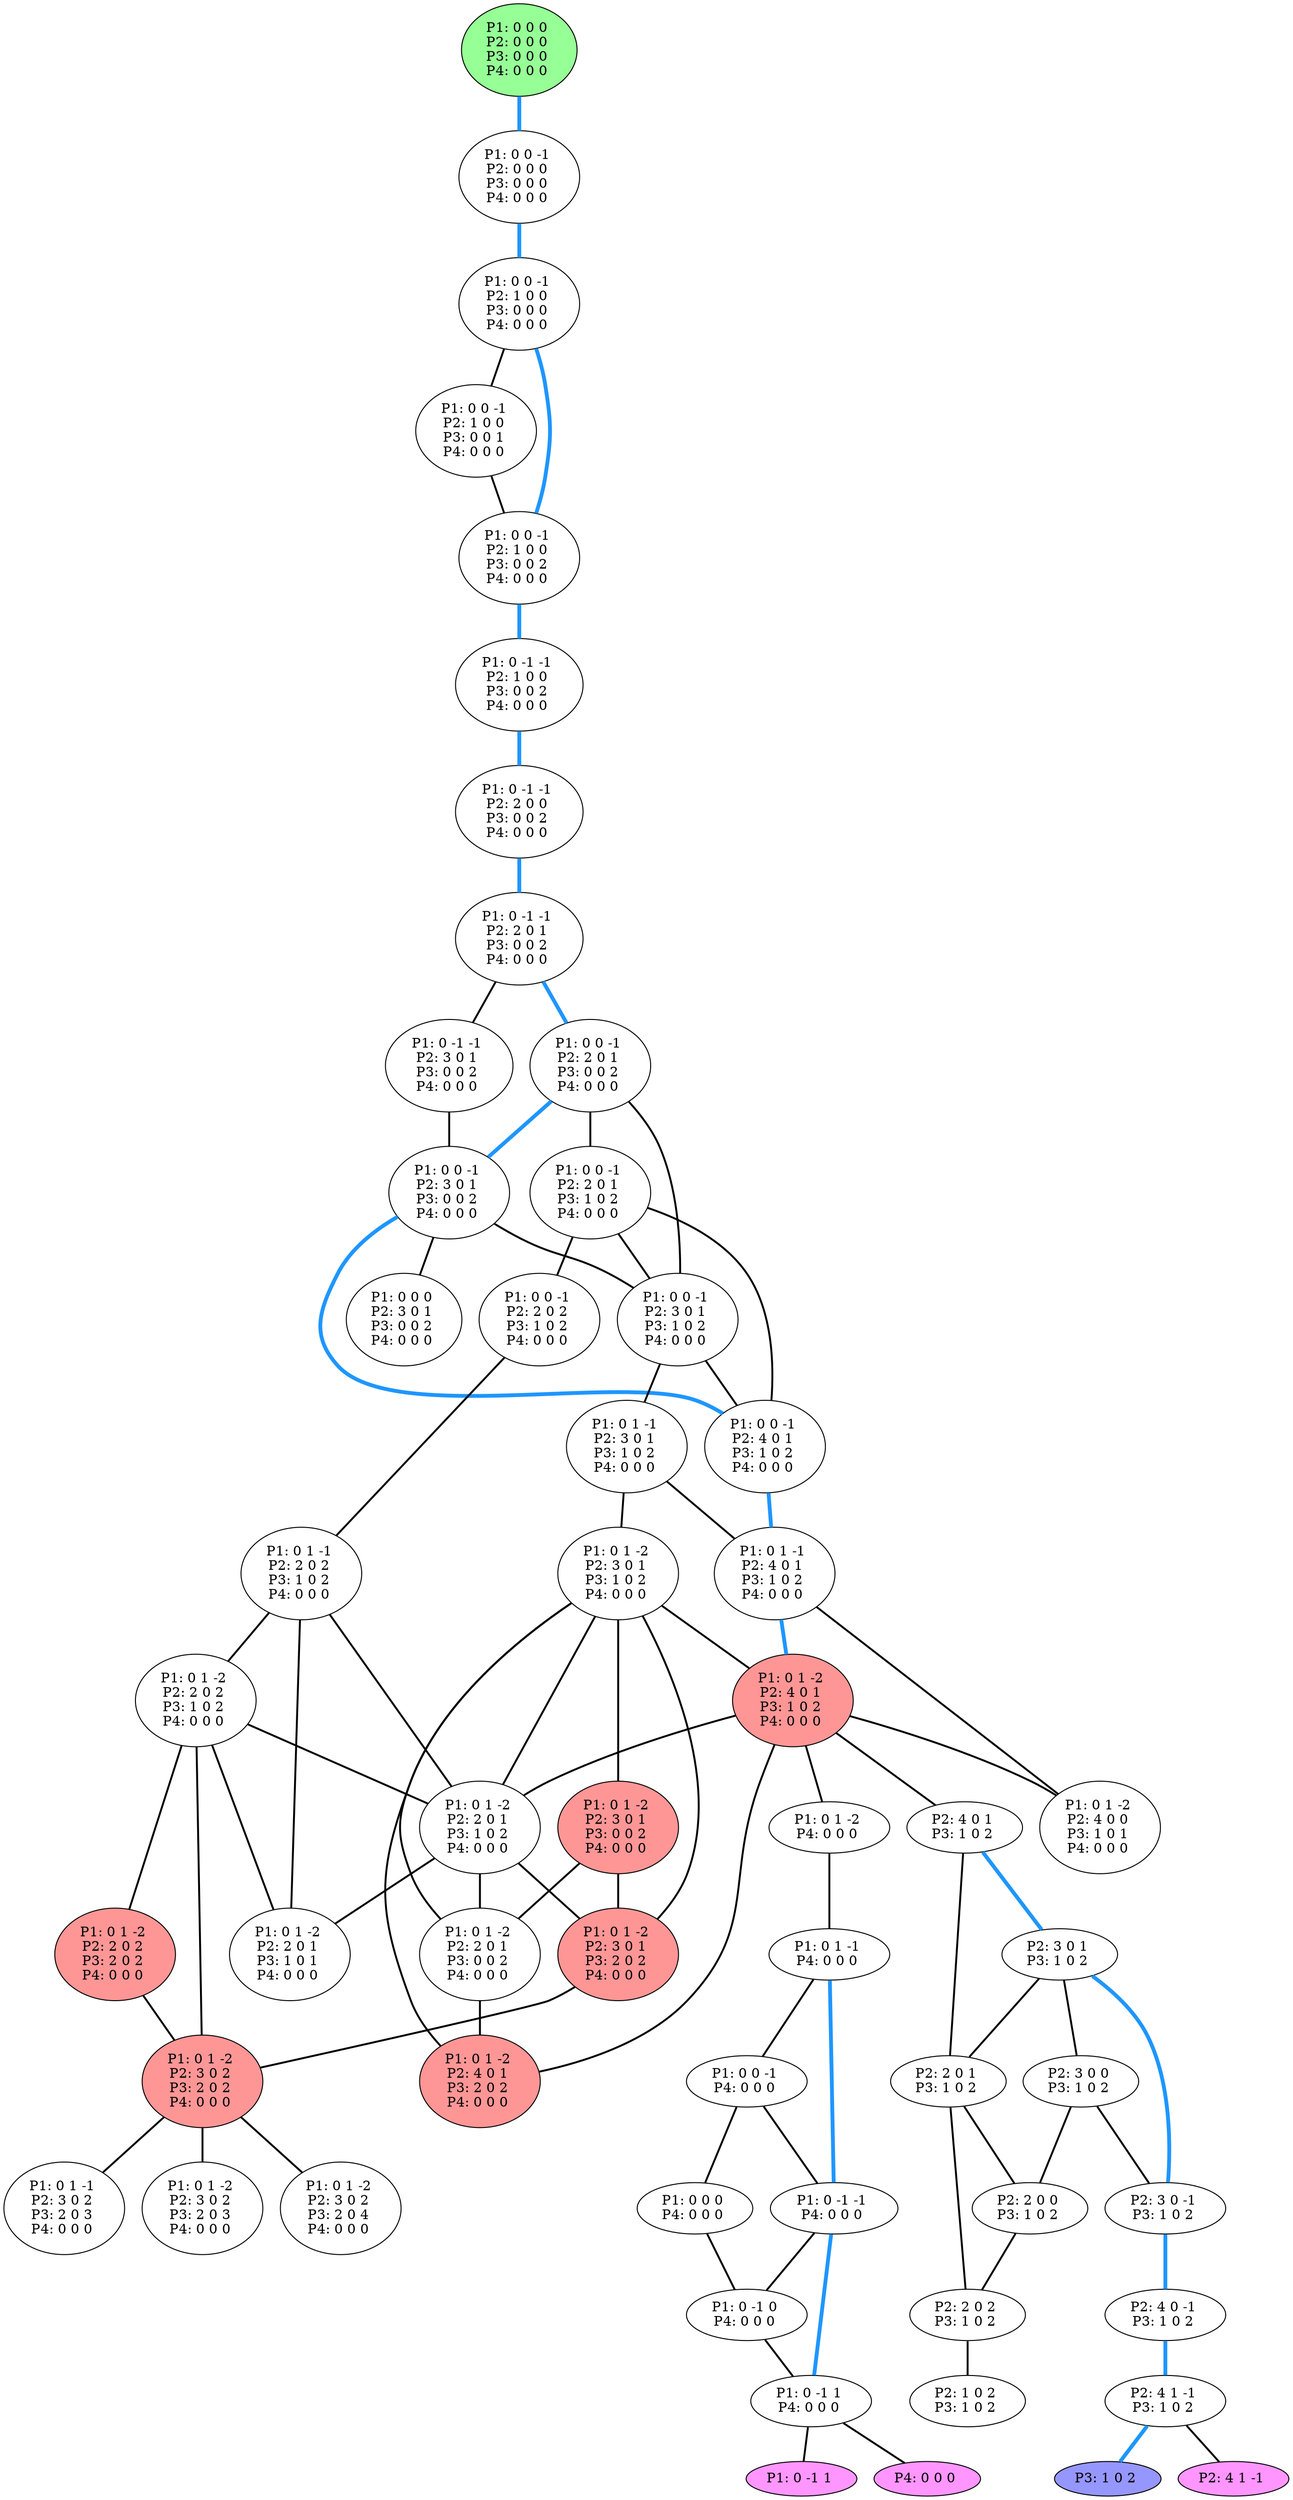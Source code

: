 graph G {
color = "black"
0 [label = "P1: 0 0 0 
P2: 0 0 0 
P3: 0 0 0 
P4: 0 0 0 
",  style="filled", fillcolor = "#96FF96"];
1 [label = "P1: 0 0 -1 
P2: 0 0 0 
P3: 0 0 0 
P4: 0 0 0 
"];
2 [label = "P1: 0 0 -1 
P2: 1 0 0 
P3: 0 0 0 
P4: 0 0 0 
"];
3 [label = "P1: 0 0 -1 
P2: 1 0 0 
P3: 0 0 1 
P4: 0 0 0 
"];
4 [label = "P1: 0 0 -1 
P2: 1 0 0 
P3: 0 0 2 
P4: 0 0 0 
"];
5 [label = "P1: 0 -1 -1 
P2: 1 0 0 
P3: 0 0 2 
P4: 0 0 0 
"];
6 [label = "P1: 0 -1 -1 
P2: 2 0 0 
P3: 0 0 2 
P4: 0 0 0 
"];
7 [label = "P1: 0 -1 -1 
P2: 2 0 1 
P3: 0 0 2 
P4: 0 0 0 
"];
8 [label = "P1: 0 0 -1 
P2: 2 0 1 
P3: 0 0 2 
P4: 0 0 0 
"];
9 [label = "P1: 0 -1 -1 
P2: 3 0 1 
P3: 0 0 2 
P4: 0 0 0 
"];
10 [label = "P1: 0 0 -1 
P2: 3 0 1 
P3: 0 0 2 
P4: 0 0 0 
"];
11 [label = "P1: 0 0 -1 
P2: 2 0 1 
P3: 1 0 2 
P4: 0 0 0 
"];
12 [label = "P1: 0 0 -1 
P2: 3 0 1 
P3: 1 0 2 
P4: 0 0 0 
"];
13 [label = "P1: 0 0 0 
P2: 3 0 1 
P3: 0 0 2 
P4: 0 0 0 
"];
14 [label = "P1: 0 0 -1 
P2: 4 0 1 
P3: 1 0 2 
P4: 0 0 0 
"];
15 [label = "P1: 0 0 -1 
P2: 2 0 2 
P3: 1 0 2 
P4: 0 0 0 
"];
16 [label = "P1: 0 1 -1 
P2: 3 0 1 
P3: 1 0 2 
P4: 0 0 0 
"];
17 [label = "P1: 0 1 -1 
P2: 4 0 1 
P3: 1 0 2 
P4: 0 0 0 
"];
18 [label = "P1: 0 1 -1 
P2: 2 0 2 
P3: 1 0 2 
P4: 0 0 0 
"];
19 [label = "P1: 0 1 -2 
P2: 3 0 1 
P3: 1 0 2 
P4: 0 0 0 
"];
20 [label = "P1: 0 1 -2 
P2: 4 0 1 
P3: 1 0 2 
P4: 0 0 0 
",  style="filled", fillcolor = "#FF9696"];
21 [label = "P1: 0 1 -2 
P2: 4 0 0 
P3: 1 0 1 
P4: 0 0 0 
"];
22 [label = "P1: 0 1 -2 
P2: 2 0 2 
P3: 1 0 2 
P4: 0 0 0 
"];
23 [label = "P1: 0 1 -2 
P2: 2 0 1 
P3: 1 0 2 
P4: 0 0 0 
"];
24 [label = "P1: 0 1 -2 
P2: 2 0 1 
P3: 1 0 1 
P4: 0 0 0 
"];
25 [label = "P1: 0 1 -2 
P2: 3 0 1 
P3: 0 0 2 
P4: 0 0 0 
",  style="filled", fillcolor = "#FF9696"];
26 [label = "P1: 0 1 -2 
P2: 3 0 1 
P3: 2 0 2 
P4: 0 0 0 
",  style="filled", fillcolor = "#FF9696"];
27 [label = "P1: 0 1 -2 
P2: 2 0 1 
P3: 0 0 2 
P4: 0 0 0 
"];
28 [label = "P1: 0 1 -2 
P2: 4 0 1 
P3: 2 0 2 
P4: 0 0 0 
",  style="filled", fillcolor = "#FF9696"];
29 [label = "P1: 0 1 -2 
P2: 2 0 2 
P3: 2 0 2 
P4: 0 0 0 
",  style="filled", fillcolor = "#FF9696"];
30 [label = "P1: 0 1 -2 
P2: 3 0 2 
P3: 2 0 2 
P4: 0 0 0 
",  style="filled", fillcolor = "#FF9696"];
31 [label = "P1: 0 1 -2 
P2: 3 0 2 
P3: 2 0 3 
P4: 0 0 0 
"];
32 [label = "P1: 0 1 -2 
P2: 3 0 2 
P3: 2 0 4 
P4: 0 0 0 
"];
33 [label = "P1: 0 1 -1 
P2: 3 0 2 
P3: 2 0 3 
P4: 0 0 0 
"];
34 [label = "P1: 0 1 -2 
P4: 0 0 0 
"];
35 [label = "P1: 0 1 -1 
P4: 0 0 0 
"];
36 [label = "P1: 0 0 -1 
P4: 0 0 0 
"];
37 [label = "P1: 0 -1 -1 
P4: 0 0 0 
"];
38 [label = "P1: 0 0 0 
P4: 0 0 0 
"];
39 [label = "P1: 0 -1 0 
P4: 0 0 0 
"];
40 [label = "P1: 0 -1 1 
P4: 0 0 0 
"];
41 [label = "P1: 0 -1 1 
",  style="filled", fillcolor = "#FF96FF"];
42 [label = "P4: 0 0 0 
",  style="filled", fillcolor = "#FF96FF"];
43 [label = "P2: 4 0 1 
P3: 1 0 2 
"];
44 [label = "P2: 3 0 1 
P3: 1 0 2 
"];
45 [label = "P2: 2 0 1 
P3: 1 0 2 
"];
46 [label = "P2: 3 0 0 
P3: 1 0 2 
"];
47 [label = "P2: 3 0 -1 
P3: 1 0 2 
"];
48 [label = "P2: 2 0 0 
P3: 1 0 2 
"];
49 [label = "P2: 2 0 2 
P3: 1 0 2 
"];
50 [label = "P2: 4 0 -1 
P3: 1 0 2 
"];
51 [label = "P2: 1 0 2 
P3: 1 0 2 
"];
52 [label = "P2: 4 1 -1 
P3: 1 0 2 
"];
53 [label = "P3: 1 0 2 
", style="filled", fillcolor = "#9696FF"];
54 [label = "P2: 4 1 -1 
",  style="filled", fillcolor = "#FF96FF"];
edge [style=bold];
0 -- 1 [color="#1E96FF", penwidth=4.0];

1 -- 2 [color="#1E96FF", penwidth=4.0];

2 -- 3 [color=black];
2 -- 4 [color="#1E96FF", penwidth=4.0];

3 -- 4 [color=black];

4 -- 5 [color="#1E96FF", penwidth=4.0];

5 -- 6 [color="#1E96FF", penwidth=4.0];

6 -- 7 [color="#1E96FF", penwidth=4.0];

7 -- 8 [color="#1E96FF", penwidth=4.0];
7 -- 9 [color=black];

8 -- 10 [color="#1E96FF", penwidth=4.0];
8 -- 11 [color=black];
8 -- 12 [color=black];

9 -- 10 [color=black];

10 -- 13 [color=black];
10 -- 12 [color=black];
10 -- 14 [color="#1E96FF", penwidth=4.0];

11 -- 12 [color=black];
11 -- 14 [color=black];
11 -- 15 [color=black];

12 -- 16 [color=black];
12 -- 14 [color=black];


14 -- 17 [color="#1E96FF", penwidth=4.0];

15 -- 18 [color=black];

16 -- 19 [color=black];
16 -- 17 [color=black];

17 -- 20 [color="#1E96FF", penwidth=4.0];
17 -- 21 [color=black];

18 -- 22 [color=black];
18 -- 23 [color=black];
18 -- 24 [color=black];

19 -- 23 [color=black];
19 -- 20 [color=black];
19 -- 25 [color=black];
19 -- 26 [color=black];
19 -- 27 [color=black];
19 -- 28 [color=black];

20 -- 23 [color=black];
20 -- 28 [color=black];
20 -- 21 [color=black];
20 -- 34 [color=black];
20 -- 43 [color=black];


22 -- 23 [color=black];
22 -- 29 [color=black];
22 -- 30 [color=black];
22 -- 24 [color=black];

23 -- 27 [color=black];
23 -- 24 [color=black];
23 -- 26 [color=black];


25 -- 27 [color=black];
25 -- 26 [color=black];

26 -- 30 [color=black];

27 -- 28 [color=black];


29 -- 30 [color=black];

30 -- 31 [color=black];
30 -- 32 [color=black];
30 -- 33 [color=black];




34 -- 35 [color=black];

35 -- 36 [color=black];
35 -- 37 [color="#1E96FF", penwidth=4.0];

36 -- 37 [color=black];
36 -- 38 [color=black];

37 -- 39 [color=black];
37 -- 40 [color="#1E96FF", penwidth=4.0];

38 -- 39 [color=black];

39 -- 40 [color=black];

40 -- 42 [color=black];
40 -- 41 [color=black];

43 -- 44 [color="#1E96FF", penwidth=4.0];
43 -- 45 [color=black];

44 -- 45 [color=black];
44 -- 46 [color=black];
44 -- 47 [color="#1E96FF", penwidth=4.0];

45 -- 48 [color=black];
45 -- 49 [color=black];

46 -- 48 [color=black];
46 -- 47 [color=black];

47 -- 50 [color="#1E96FF", penwidth=4.0];

48 -- 49 [color=black];

49 -- 51 [color=black];

50 -- 52 [color="#1E96FF", penwidth=4.0];


52 -- 53 [color="#1E96FF", penwidth=4.0];
52 -- 54 [color=black];

}
